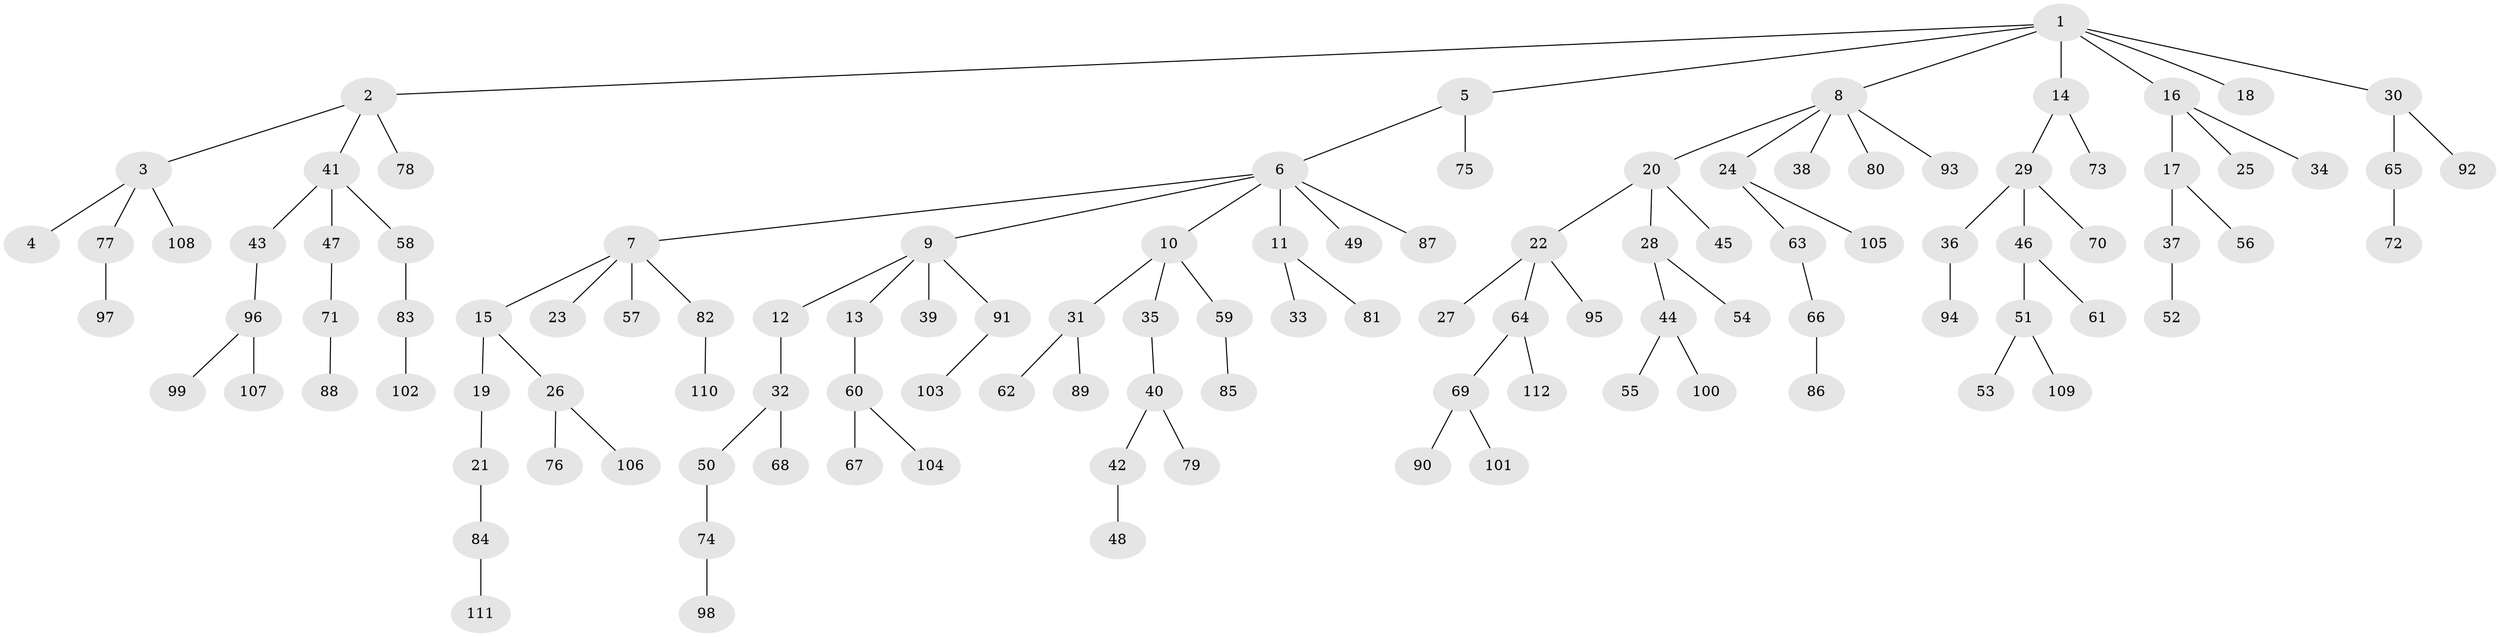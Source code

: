 // Generated by graph-tools (version 1.1) at 2025/11/02/27/25 16:11:26]
// undirected, 112 vertices, 111 edges
graph export_dot {
graph [start="1"]
  node [color=gray90,style=filled];
  1;
  2;
  3;
  4;
  5;
  6;
  7;
  8;
  9;
  10;
  11;
  12;
  13;
  14;
  15;
  16;
  17;
  18;
  19;
  20;
  21;
  22;
  23;
  24;
  25;
  26;
  27;
  28;
  29;
  30;
  31;
  32;
  33;
  34;
  35;
  36;
  37;
  38;
  39;
  40;
  41;
  42;
  43;
  44;
  45;
  46;
  47;
  48;
  49;
  50;
  51;
  52;
  53;
  54;
  55;
  56;
  57;
  58;
  59;
  60;
  61;
  62;
  63;
  64;
  65;
  66;
  67;
  68;
  69;
  70;
  71;
  72;
  73;
  74;
  75;
  76;
  77;
  78;
  79;
  80;
  81;
  82;
  83;
  84;
  85;
  86;
  87;
  88;
  89;
  90;
  91;
  92;
  93;
  94;
  95;
  96;
  97;
  98;
  99;
  100;
  101;
  102;
  103;
  104;
  105;
  106;
  107;
  108;
  109;
  110;
  111;
  112;
  1 -- 2;
  1 -- 5;
  1 -- 8;
  1 -- 14;
  1 -- 16;
  1 -- 18;
  1 -- 30;
  2 -- 3;
  2 -- 41;
  2 -- 78;
  3 -- 4;
  3 -- 77;
  3 -- 108;
  5 -- 6;
  5 -- 75;
  6 -- 7;
  6 -- 9;
  6 -- 10;
  6 -- 11;
  6 -- 49;
  6 -- 87;
  7 -- 15;
  7 -- 23;
  7 -- 57;
  7 -- 82;
  8 -- 20;
  8 -- 24;
  8 -- 38;
  8 -- 80;
  8 -- 93;
  9 -- 12;
  9 -- 13;
  9 -- 39;
  9 -- 91;
  10 -- 31;
  10 -- 35;
  10 -- 59;
  11 -- 33;
  11 -- 81;
  12 -- 32;
  13 -- 60;
  14 -- 29;
  14 -- 73;
  15 -- 19;
  15 -- 26;
  16 -- 17;
  16 -- 25;
  16 -- 34;
  17 -- 37;
  17 -- 56;
  19 -- 21;
  20 -- 22;
  20 -- 28;
  20 -- 45;
  21 -- 84;
  22 -- 27;
  22 -- 64;
  22 -- 95;
  24 -- 63;
  24 -- 105;
  26 -- 76;
  26 -- 106;
  28 -- 44;
  28 -- 54;
  29 -- 36;
  29 -- 46;
  29 -- 70;
  30 -- 65;
  30 -- 92;
  31 -- 62;
  31 -- 89;
  32 -- 50;
  32 -- 68;
  35 -- 40;
  36 -- 94;
  37 -- 52;
  40 -- 42;
  40 -- 79;
  41 -- 43;
  41 -- 47;
  41 -- 58;
  42 -- 48;
  43 -- 96;
  44 -- 55;
  44 -- 100;
  46 -- 51;
  46 -- 61;
  47 -- 71;
  50 -- 74;
  51 -- 53;
  51 -- 109;
  58 -- 83;
  59 -- 85;
  60 -- 67;
  60 -- 104;
  63 -- 66;
  64 -- 69;
  64 -- 112;
  65 -- 72;
  66 -- 86;
  69 -- 90;
  69 -- 101;
  71 -- 88;
  74 -- 98;
  77 -- 97;
  82 -- 110;
  83 -- 102;
  84 -- 111;
  91 -- 103;
  96 -- 99;
  96 -- 107;
}
